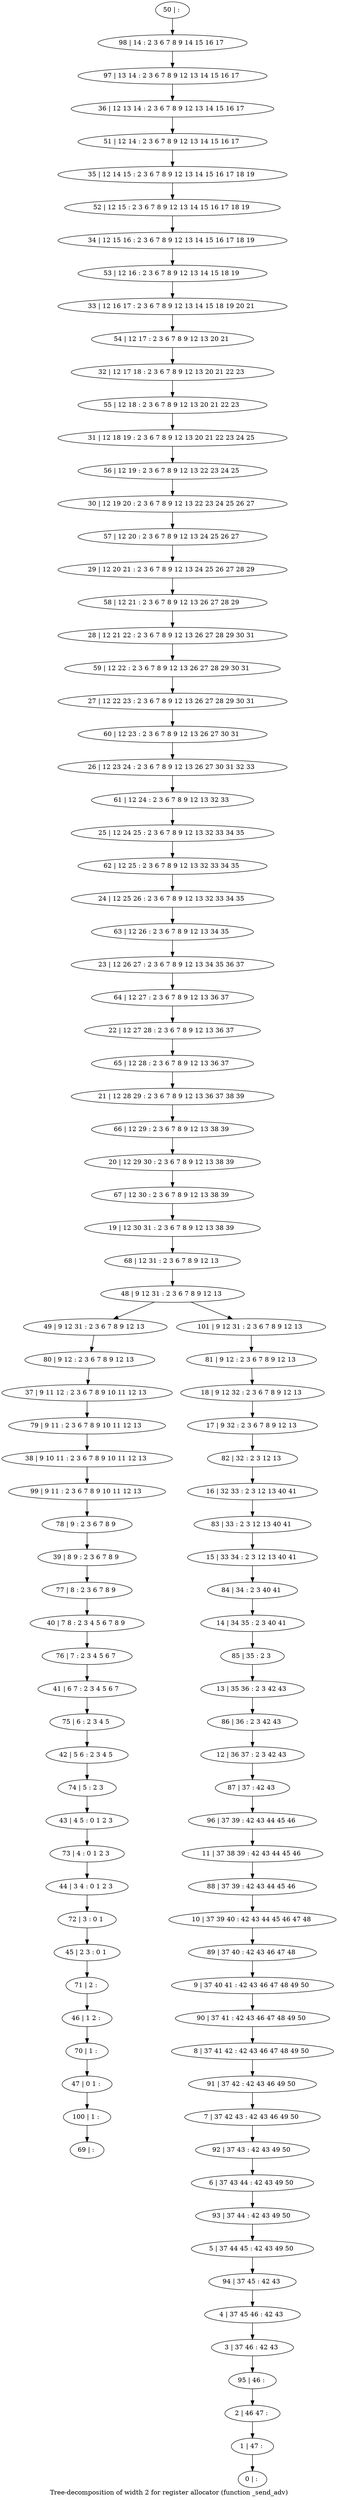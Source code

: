 digraph G {
graph [label="Tree-decomposition of width 2 for register allocator (function _send_adv)"]
0[label="0 | : "];
1[label="1 | 47 : "];
2[label="2 | 46 47 : "];
3[label="3 | 37 46 : 42 43 "];
4[label="4 | 37 45 46 : 42 43 "];
5[label="5 | 37 44 45 : 42 43 49 50 "];
6[label="6 | 37 43 44 : 42 43 49 50 "];
7[label="7 | 37 42 43 : 42 43 46 49 50 "];
8[label="8 | 37 41 42 : 42 43 46 47 48 49 50 "];
9[label="9 | 37 40 41 : 42 43 46 47 48 49 50 "];
10[label="10 | 37 39 40 : 42 43 44 45 46 47 48 "];
11[label="11 | 37 38 39 : 42 43 44 45 46 "];
12[label="12 | 36 37 : 2 3 42 43 "];
13[label="13 | 35 36 : 2 3 42 43 "];
14[label="14 | 34 35 : 2 3 40 41 "];
15[label="15 | 33 34 : 2 3 12 13 40 41 "];
16[label="16 | 32 33 : 2 3 12 13 40 41 "];
17[label="17 | 9 32 : 2 3 6 7 8 9 12 13 "];
18[label="18 | 9 12 32 : 2 3 6 7 8 9 12 13 "];
19[label="19 | 12 30 31 : 2 3 6 7 8 9 12 13 38 39 "];
20[label="20 | 12 29 30 : 2 3 6 7 8 9 12 13 38 39 "];
21[label="21 | 12 28 29 : 2 3 6 7 8 9 12 13 36 37 38 39 "];
22[label="22 | 12 27 28 : 2 3 6 7 8 9 12 13 36 37 "];
23[label="23 | 12 26 27 : 2 3 6 7 8 9 12 13 34 35 36 37 "];
24[label="24 | 12 25 26 : 2 3 6 7 8 9 12 13 32 33 34 35 "];
25[label="25 | 12 24 25 : 2 3 6 7 8 9 12 13 32 33 34 35 "];
26[label="26 | 12 23 24 : 2 3 6 7 8 9 12 13 26 27 30 31 32 33 "];
27[label="27 | 12 22 23 : 2 3 6 7 8 9 12 13 26 27 28 29 30 31 "];
28[label="28 | 12 21 22 : 2 3 6 7 8 9 12 13 26 27 28 29 30 31 "];
29[label="29 | 12 20 21 : 2 3 6 7 8 9 12 13 24 25 26 27 28 29 "];
30[label="30 | 12 19 20 : 2 3 6 7 8 9 12 13 22 23 24 25 26 27 "];
31[label="31 | 12 18 19 : 2 3 6 7 8 9 12 13 20 21 22 23 24 25 "];
32[label="32 | 12 17 18 : 2 3 6 7 8 9 12 13 20 21 22 23 "];
33[label="33 | 12 16 17 : 2 3 6 7 8 9 12 13 14 15 18 19 20 21 "];
34[label="34 | 12 15 16 : 2 3 6 7 8 9 12 13 14 15 16 17 18 19 "];
35[label="35 | 12 14 15 : 2 3 6 7 8 9 12 13 14 15 16 17 18 19 "];
36[label="36 | 12 13 14 : 2 3 6 7 8 9 12 13 14 15 16 17 "];
37[label="37 | 9 11 12 : 2 3 6 7 8 9 10 11 12 13 "];
38[label="38 | 9 10 11 : 2 3 6 7 8 9 10 11 12 13 "];
39[label="39 | 8 9 : 2 3 6 7 8 9 "];
40[label="40 | 7 8 : 2 3 4 5 6 7 8 9 "];
41[label="41 | 6 7 : 2 3 4 5 6 7 "];
42[label="42 | 5 6 : 2 3 4 5 "];
43[label="43 | 4 5 : 0 1 2 3 "];
44[label="44 | 3 4 : 0 1 2 3 "];
45[label="45 | 2 3 : 0 1 "];
46[label="46 | 1 2 : "];
47[label="47 | 0 1 : "];
48[label="48 | 9 12 31 : 2 3 6 7 8 9 12 13 "];
49[label="49 | 9 12 31 : 2 3 6 7 8 9 12 13 "];
50[label="50 | : "];
51[label="51 | 12 14 : 2 3 6 7 8 9 12 13 14 15 16 17 "];
52[label="52 | 12 15 : 2 3 6 7 8 9 12 13 14 15 16 17 18 19 "];
53[label="53 | 12 16 : 2 3 6 7 8 9 12 13 14 15 18 19 "];
54[label="54 | 12 17 : 2 3 6 7 8 9 12 13 20 21 "];
55[label="55 | 12 18 : 2 3 6 7 8 9 12 13 20 21 22 23 "];
56[label="56 | 12 19 : 2 3 6 7 8 9 12 13 22 23 24 25 "];
57[label="57 | 12 20 : 2 3 6 7 8 9 12 13 24 25 26 27 "];
58[label="58 | 12 21 : 2 3 6 7 8 9 12 13 26 27 28 29 "];
59[label="59 | 12 22 : 2 3 6 7 8 9 12 13 26 27 28 29 30 31 "];
60[label="60 | 12 23 : 2 3 6 7 8 9 12 13 26 27 30 31 "];
61[label="61 | 12 24 : 2 3 6 7 8 9 12 13 32 33 "];
62[label="62 | 12 25 : 2 3 6 7 8 9 12 13 32 33 34 35 "];
63[label="63 | 12 26 : 2 3 6 7 8 9 12 13 34 35 "];
64[label="64 | 12 27 : 2 3 6 7 8 9 12 13 36 37 "];
65[label="65 | 12 28 : 2 3 6 7 8 9 12 13 36 37 "];
66[label="66 | 12 29 : 2 3 6 7 8 9 12 13 38 39 "];
67[label="67 | 12 30 : 2 3 6 7 8 9 12 13 38 39 "];
68[label="68 | 12 31 : 2 3 6 7 8 9 12 13 "];
69[label="69 | : "];
70[label="70 | 1 : "];
71[label="71 | 2 : "];
72[label="72 | 3 : 0 1 "];
73[label="73 | 4 : 0 1 2 3 "];
74[label="74 | 5 : 2 3 "];
75[label="75 | 6 : 2 3 4 5 "];
76[label="76 | 7 : 2 3 4 5 6 7 "];
77[label="77 | 8 : 2 3 6 7 8 9 "];
78[label="78 | 9 : 2 3 6 7 8 9 "];
79[label="79 | 9 11 : 2 3 6 7 8 9 10 11 12 13 "];
80[label="80 | 9 12 : 2 3 6 7 8 9 12 13 "];
81[label="81 | 9 12 : 2 3 6 7 8 9 12 13 "];
82[label="82 | 32 : 2 3 12 13 "];
83[label="83 | 33 : 2 3 12 13 40 41 "];
84[label="84 | 34 : 2 3 40 41 "];
85[label="85 | 35 : 2 3 "];
86[label="86 | 36 : 2 3 42 43 "];
87[label="87 | 37 : 42 43 "];
88[label="88 | 37 39 : 42 43 44 45 46 "];
89[label="89 | 37 40 : 42 43 46 47 48 "];
90[label="90 | 37 41 : 42 43 46 47 48 49 50 "];
91[label="91 | 37 42 : 42 43 46 49 50 "];
92[label="92 | 37 43 : 42 43 49 50 "];
93[label="93 | 37 44 : 42 43 49 50 "];
94[label="94 | 37 45 : 42 43 "];
95[label="95 | 46 : "];
96[label="96 | 37 39 : 42 43 44 45 46 "];
97[label="97 | 13 14 : 2 3 6 7 8 9 12 13 14 15 16 17 "];
98[label="98 | 14 : 2 3 6 7 8 9 14 15 16 17 "];
99[label="99 | 9 11 : 2 3 6 7 8 9 10 11 12 13 "];
100[label="100 | 1 : "];
101[label="101 | 9 12 31 : 2 3 6 7 8 9 12 13 "];
70->47 ;
46->70 ;
71->46 ;
45->71 ;
72->45 ;
44->72 ;
73->44 ;
43->73 ;
74->43 ;
42->74 ;
75->42 ;
41->75 ;
76->41 ;
40->76 ;
77->40 ;
39->77 ;
78->39 ;
79->38 ;
37->79 ;
80->37 ;
49->80 ;
99->78 ;
38->99 ;
100->69 ;
47->100 ;
50->98 ;
98->97 ;
97->36 ;
36->51 ;
51->35 ;
35->52 ;
52->34 ;
34->53 ;
53->33 ;
33->54 ;
54->32 ;
32->55 ;
55->31 ;
31->56 ;
56->30 ;
30->57 ;
57->29 ;
29->58 ;
58->28 ;
28->59 ;
59->27 ;
27->60 ;
60->26 ;
26->61 ;
61->25 ;
25->62 ;
62->24 ;
24->63 ;
63->23 ;
23->64 ;
64->22 ;
22->65 ;
65->21 ;
21->66 ;
66->20 ;
20->67 ;
67->19 ;
19->68 ;
68->48 ;
81->18 ;
18->17 ;
17->82 ;
82->16 ;
16->83 ;
83->15 ;
15->84 ;
84->14 ;
14->85 ;
85->13 ;
13->86 ;
86->12 ;
12->87 ;
87->96 ;
96->11 ;
11->88 ;
88->10 ;
10->89 ;
89->9 ;
9->90 ;
90->8 ;
8->91 ;
91->7 ;
7->92 ;
92->6 ;
6->93 ;
93->5 ;
5->94 ;
94->4 ;
4->3 ;
3->95 ;
95->2 ;
2->1 ;
1->0 ;
101->81 ;
48->49 ;
48->101 ;
}

